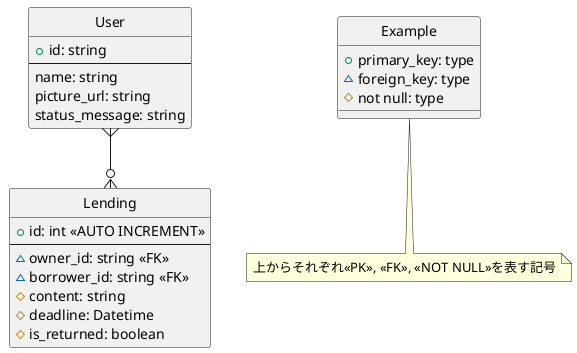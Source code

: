 @startuml er

hide circle
skinparam inetype ortho

entity User {
    +id: string
    --
    name: string
    picture_url: string
    status_message: string
}

entity Lending {
    +id: int <<AUTO INCREMENT>>
    --
    ~owner_id: string <<FK>>
    ~borrower_id: string <<FK>>
    #content: string
    #deadline: Datetime
    #is_returned: boolean
}

User }--o{ Lending

entity Example {
    +primary_key: type
    ~foreign_key: type
    #not null: type  
}
note bottom of Example: 上からそれぞれ<<PK>>, <<FK>>, <<NOT NULL>>を表す記号

@enduml
